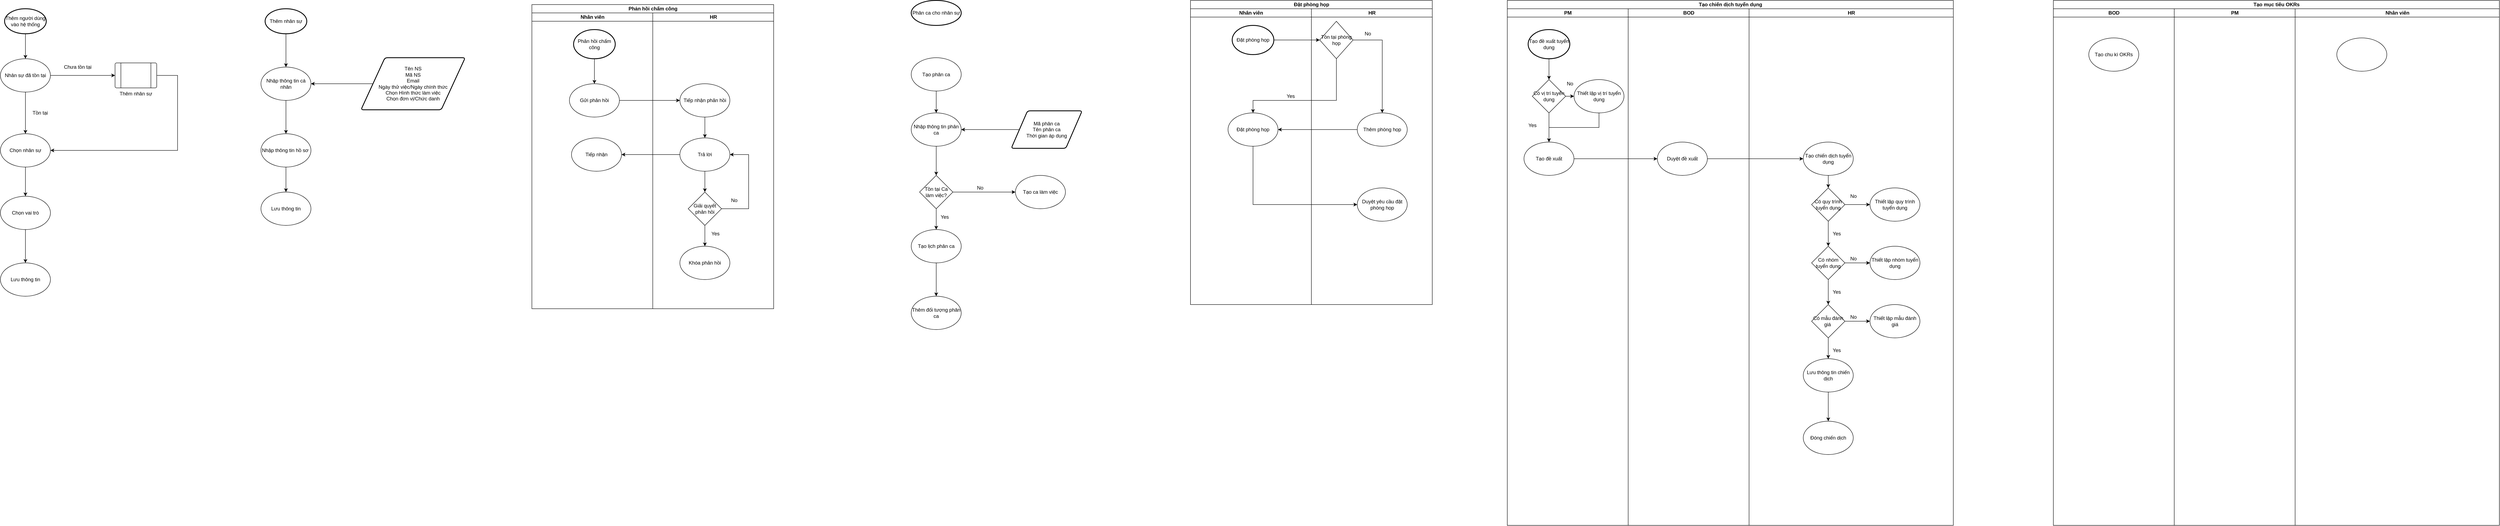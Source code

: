 <mxfile version="14.5.3" type="github">
  <diagram id="OnWkohsjED-JVvMXsNpU" name="Page-1">
    <mxGraphModel dx="1673" dy="934" grid="1" gridSize="10" guides="1" tooltips="1" connect="1" arrows="1" fold="1" page="1" pageScale="1" pageWidth="850" pageHeight="1100" math="0" shadow="0">
      <root>
        <mxCell id="0" />
        <mxCell id="1" parent="0" />
        <mxCell id="KjtllUWYRAtZ3XhFJOtX-8" style="edgeStyle=orthogonalEdgeStyle;rounded=0;orthogonalLoop=1;jettySize=auto;html=1;exitX=0.5;exitY=1;exitDx=0;exitDy=0;" edge="1" parent="1" source="KjtllUWYRAtZ3XhFJOtX-5" target="KjtllUWYRAtZ3XhFJOtX-7">
          <mxGeometry relative="1" as="geometry" />
        </mxCell>
        <mxCell id="KjtllUWYRAtZ3XhFJOtX-11" style="edgeStyle=orthogonalEdgeStyle;rounded=0;orthogonalLoop=1;jettySize=auto;html=1;entryX=0;entryY=0.5;entryDx=0;entryDy=0;" edge="1" parent="1" source="KjtllUWYRAtZ3XhFJOtX-5">
          <mxGeometry relative="1" as="geometry">
            <mxPoint x="590" y="260" as="targetPoint" />
          </mxGeometry>
        </mxCell>
        <mxCell id="KjtllUWYRAtZ3XhFJOtX-5" value="Nhân sự đã tồn tại" style="ellipse;whiteSpace=wrap;html=1;" vertex="1" parent="1">
          <mxGeometry x="315" y="220" width="120" height="80" as="geometry" />
        </mxCell>
        <mxCell id="KjtllUWYRAtZ3XhFJOtX-16" style="edgeStyle=orthogonalEdgeStyle;rounded=0;orthogonalLoop=1;jettySize=auto;html=1;exitX=0.5;exitY=1;exitDx=0;exitDy=0;entryX=0.5;entryY=0;entryDx=0;entryDy=0;" edge="1" parent="1" source="KjtllUWYRAtZ3XhFJOtX-7" target="KjtllUWYRAtZ3XhFJOtX-15">
          <mxGeometry relative="1" as="geometry" />
        </mxCell>
        <mxCell id="KjtllUWYRAtZ3XhFJOtX-7" value="Chọn nhân sự" style="ellipse;whiteSpace=wrap;html=1;" vertex="1" parent="1">
          <mxGeometry x="315" y="400" width="120" height="80" as="geometry" />
        </mxCell>
        <mxCell id="KjtllUWYRAtZ3XhFJOtX-9" value="Tồn tại" style="text;html=1;align=center;verticalAlign=middle;resizable=0;points=[];autosize=1;" vertex="1" parent="1">
          <mxGeometry x="385" y="340" width="50" height="20" as="geometry" />
        </mxCell>
        <mxCell id="KjtllUWYRAtZ3XhFJOtX-10" value="Chưa tồn tại" style="text;html=1;align=center;verticalAlign=middle;resizable=0;points=[];autosize=1;" vertex="1" parent="1">
          <mxGeometry x="460" y="230" width="80" height="20" as="geometry" />
        </mxCell>
        <mxCell id="KjtllUWYRAtZ3XhFJOtX-13" style="edgeStyle=orthogonalEdgeStyle;rounded=0;orthogonalLoop=1;jettySize=auto;html=1;entryX=1;entryY=0.5;entryDx=0;entryDy=0;" edge="1" parent="1" source="KjtllUWYRAtZ3XhFJOtX-12" target="KjtllUWYRAtZ3XhFJOtX-7">
          <mxGeometry relative="1" as="geometry">
            <Array as="points">
              <mxPoint x="740" y="260" />
              <mxPoint x="740" y="440" />
            </Array>
          </mxGeometry>
        </mxCell>
        <mxCell id="KjtllUWYRAtZ3XhFJOtX-12" value="Thêm nhân sự" style="verticalLabelPosition=bottom;verticalAlign=top;html=1;shape=process;whiteSpace=wrap;rounded=1;size=0.14;arcSize=6;" vertex="1" parent="1">
          <mxGeometry x="590" y="230" width="100" height="60" as="geometry" />
        </mxCell>
        <mxCell id="KjtllUWYRAtZ3XhFJOtX-25" style="edgeStyle=orthogonalEdgeStyle;rounded=0;orthogonalLoop=1;jettySize=auto;html=1;" edge="1" parent="1" source="KjtllUWYRAtZ3XhFJOtX-15" target="KjtllUWYRAtZ3XhFJOtX-24">
          <mxGeometry relative="1" as="geometry" />
        </mxCell>
        <mxCell id="KjtllUWYRAtZ3XhFJOtX-15" value="Chọn vai trò" style="ellipse;whiteSpace=wrap;html=1;" vertex="1" parent="1">
          <mxGeometry x="315" y="550" width="120" height="80" as="geometry" />
        </mxCell>
        <mxCell id="KjtllUWYRAtZ3XhFJOtX-19" style="edgeStyle=orthogonalEdgeStyle;rounded=0;orthogonalLoop=1;jettySize=auto;html=1;entryX=0.5;entryY=0;entryDx=0;entryDy=0;" edge="1" parent="1" source="KjtllUWYRAtZ3XhFJOtX-18" target="KjtllUWYRAtZ3XhFJOtX-5">
          <mxGeometry relative="1" as="geometry" />
        </mxCell>
        <mxCell id="KjtllUWYRAtZ3XhFJOtX-18" value="Thêm người dùng vào hệ thống" style="strokeWidth=2;html=1;shape=mxgraph.flowchart.start_1;whiteSpace=wrap;" vertex="1" parent="1">
          <mxGeometry x="325" y="100" width="100" height="60" as="geometry" />
        </mxCell>
        <mxCell id="KjtllUWYRAtZ3XhFJOtX-22" style="edgeStyle=orthogonalEdgeStyle;rounded=0;orthogonalLoop=1;jettySize=auto;html=1;" edge="1" parent="1" source="KjtllUWYRAtZ3XhFJOtX-20" target="KjtllUWYRAtZ3XhFJOtX-21">
          <mxGeometry relative="1" as="geometry" />
        </mxCell>
        <mxCell id="KjtllUWYRAtZ3XhFJOtX-20" value="Thêm nhân sự" style="strokeWidth=2;html=1;shape=mxgraph.flowchart.start_1;whiteSpace=wrap;" vertex="1" parent="1">
          <mxGeometry x="950" y="100" width="100" height="60" as="geometry" />
        </mxCell>
        <mxCell id="KjtllUWYRAtZ3XhFJOtX-31" style="edgeStyle=orthogonalEdgeStyle;rounded=0;orthogonalLoop=1;jettySize=auto;html=1;entryX=0.5;entryY=0;entryDx=0;entryDy=0;" edge="1" parent="1" source="KjtllUWYRAtZ3XhFJOtX-21" target="KjtllUWYRAtZ3XhFJOtX-30">
          <mxGeometry relative="1" as="geometry" />
        </mxCell>
        <mxCell id="KjtllUWYRAtZ3XhFJOtX-21" value="Nhập thông tin cá nhân" style="ellipse;whiteSpace=wrap;html=1;" vertex="1" parent="1">
          <mxGeometry x="940" y="240" width="120" height="80" as="geometry" />
        </mxCell>
        <mxCell id="KjtllUWYRAtZ3XhFJOtX-24" value="Lưu thông tin" style="ellipse;whiteSpace=wrap;html=1;" vertex="1" parent="1">
          <mxGeometry x="315" y="710" width="120" height="80" as="geometry" />
        </mxCell>
        <mxCell id="KjtllUWYRAtZ3XhFJOtX-26" value="Lưu thông tin" style="ellipse;whiteSpace=wrap;html=1;" vertex="1" parent="1">
          <mxGeometry x="940" y="540" width="120" height="80" as="geometry" />
        </mxCell>
        <mxCell id="KjtllUWYRAtZ3XhFJOtX-29" style="edgeStyle=orthogonalEdgeStyle;rounded=0;orthogonalLoop=1;jettySize=auto;html=1;entryX=1;entryY=0.5;entryDx=0;entryDy=0;" edge="1" parent="1" source="KjtllUWYRAtZ3XhFJOtX-28" target="KjtllUWYRAtZ3XhFJOtX-21">
          <mxGeometry relative="1" as="geometry" />
        </mxCell>
        <mxCell id="KjtllUWYRAtZ3XhFJOtX-28" value="Tên NS&lt;br&gt;Mã NS&lt;br&gt;Email&lt;br&gt;Ngày thử việc/Ngày chính thức&lt;br&gt;Chọn Hình thức làm việc&lt;br&gt;Chọn đơn vị/Chức danh" style="shape=parallelogram;html=1;strokeWidth=2;perimeter=parallelogramPerimeter;whiteSpace=wrap;rounded=1;arcSize=12;size=0.23;" vertex="1" parent="1">
          <mxGeometry x="1180" y="217.5" width="250" height="125" as="geometry" />
        </mxCell>
        <mxCell id="KjtllUWYRAtZ3XhFJOtX-32" style="edgeStyle=orthogonalEdgeStyle;rounded=0;orthogonalLoop=1;jettySize=auto;html=1;entryX=0.5;entryY=0;entryDx=0;entryDy=0;" edge="1" parent="1" source="KjtllUWYRAtZ3XhFJOtX-30" target="KjtllUWYRAtZ3XhFJOtX-26">
          <mxGeometry relative="1" as="geometry" />
        </mxCell>
        <mxCell id="KjtllUWYRAtZ3XhFJOtX-30" value="Nhập thông tin hồ sơ&amp;nbsp;" style="ellipse;whiteSpace=wrap;html=1;" vertex="1" parent="1">
          <mxGeometry x="940" y="400" width="120" height="80" as="geometry" />
        </mxCell>
        <mxCell id="KjtllUWYRAtZ3XhFJOtX-33" value="Phản hồi chấm công" style="swimlane;html=1;childLayout=stackLayout;resizeParent=1;resizeParentMax=0;startSize=20;" vertex="1" parent="1">
          <mxGeometry x="1590" y="90" width="580" height="730" as="geometry" />
        </mxCell>
        <mxCell id="KjtllUWYRAtZ3XhFJOtX-34" value="Nhân viên" style="swimlane;html=1;startSize=20;" vertex="1" parent="KjtllUWYRAtZ3XhFJOtX-33">
          <mxGeometry y="20" width="290" height="710" as="geometry" />
        </mxCell>
        <mxCell id="KjtllUWYRAtZ3XhFJOtX-40" style="edgeStyle=orthogonalEdgeStyle;rounded=0;orthogonalLoop=1;jettySize=auto;html=1;entryX=0.5;entryY=0;entryDx=0;entryDy=0;" edge="1" parent="KjtllUWYRAtZ3XhFJOtX-34" source="KjtllUWYRAtZ3XhFJOtX-37" target="KjtllUWYRAtZ3XhFJOtX-39">
          <mxGeometry relative="1" as="geometry" />
        </mxCell>
        <mxCell id="KjtllUWYRAtZ3XhFJOtX-37" value="Phản hồi chấm công" style="strokeWidth=2;html=1;shape=mxgraph.flowchart.start_2;whiteSpace=wrap;" vertex="1" parent="KjtllUWYRAtZ3XhFJOtX-34">
          <mxGeometry x="100" y="40" width="100" height="70" as="geometry" />
        </mxCell>
        <mxCell id="KjtllUWYRAtZ3XhFJOtX-39" value="Gửi phản hồi" style="ellipse;whiteSpace=wrap;html=1;" vertex="1" parent="KjtllUWYRAtZ3XhFJOtX-34">
          <mxGeometry x="90" y="170" width="120" height="80" as="geometry" />
        </mxCell>
        <mxCell id="KjtllUWYRAtZ3XhFJOtX-43" value="Tiếp nhận" style="ellipse;whiteSpace=wrap;html=1;" vertex="1" parent="KjtllUWYRAtZ3XhFJOtX-34">
          <mxGeometry x="95" y="300" width="120" height="80" as="geometry" />
        </mxCell>
        <mxCell id="KjtllUWYRAtZ3XhFJOtX-35" value="HR" style="swimlane;html=1;startSize=20;" vertex="1" parent="KjtllUWYRAtZ3XhFJOtX-33">
          <mxGeometry x="290" y="20" width="290" height="710" as="geometry" />
        </mxCell>
        <mxCell id="KjtllUWYRAtZ3XhFJOtX-45" style="edgeStyle=orthogonalEdgeStyle;rounded=0;orthogonalLoop=1;jettySize=auto;html=1;entryX=0.5;entryY=0;entryDx=0;entryDy=0;" edge="1" parent="KjtllUWYRAtZ3XhFJOtX-35" source="KjtllUWYRAtZ3XhFJOtX-38" target="KjtllUWYRAtZ3XhFJOtX-42">
          <mxGeometry relative="1" as="geometry" />
        </mxCell>
        <mxCell id="KjtllUWYRAtZ3XhFJOtX-38" value="Tiếp nhận phản hồi" style="ellipse;whiteSpace=wrap;html=1;" vertex="1" parent="KjtllUWYRAtZ3XhFJOtX-35">
          <mxGeometry x="65" y="170" width="120" height="80" as="geometry" />
        </mxCell>
        <mxCell id="KjtllUWYRAtZ3XhFJOtX-49" style="edgeStyle=orthogonalEdgeStyle;rounded=0;orthogonalLoop=1;jettySize=auto;html=1;exitX=0.5;exitY=1;exitDx=0;exitDy=0;" edge="1" parent="KjtllUWYRAtZ3XhFJOtX-35" source="KjtllUWYRAtZ3XhFJOtX-42" target="KjtllUWYRAtZ3XhFJOtX-46">
          <mxGeometry relative="1" as="geometry" />
        </mxCell>
        <mxCell id="KjtllUWYRAtZ3XhFJOtX-42" value="Trả lời" style="ellipse;whiteSpace=wrap;html=1;" vertex="1" parent="KjtllUWYRAtZ3XhFJOtX-35">
          <mxGeometry x="65" y="300" width="120" height="80" as="geometry" />
        </mxCell>
        <mxCell id="KjtllUWYRAtZ3XhFJOtX-48" style="edgeStyle=orthogonalEdgeStyle;rounded=0;orthogonalLoop=1;jettySize=auto;html=1;exitX=0.5;exitY=1;exitDx=0;exitDy=0;entryX=0.5;entryY=0;entryDx=0;entryDy=0;" edge="1" parent="KjtllUWYRAtZ3XhFJOtX-35" source="KjtllUWYRAtZ3XhFJOtX-46" target="KjtllUWYRAtZ3XhFJOtX-47">
          <mxGeometry relative="1" as="geometry" />
        </mxCell>
        <mxCell id="KjtllUWYRAtZ3XhFJOtX-51" style="edgeStyle=orthogonalEdgeStyle;rounded=0;orthogonalLoop=1;jettySize=auto;html=1;exitX=1;exitY=0.5;exitDx=0;exitDy=0;entryX=1;entryY=0.5;entryDx=0;entryDy=0;" edge="1" parent="KjtllUWYRAtZ3XhFJOtX-35" source="KjtllUWYRAtZ3XhFJOtX-46" target="KjtllUWYRAtZ3XhFJOtX-42">
          <mxGeometry relative="1" as="geometry">
            <Array as="points">
              <mxPoint x="230" y="470" />
              <mxPoint x="230" y="340" />
            </Array>
          </mxGeometry>
        </mxCell>
        <mxCell id="KjtllUWYRAtZ3XhFJOtX-46" value="Giải quyết phản hồi" style="rhombus;whiteSpace=wrap;html=1;" vertex="1" parent="KjtllUWYRAtZ3XhFJOtX-35">
          <mxGeometry x="85" y="430" width="80" height="80" as="geometry" />
        </mxCell>
        <mxCell id="KjtllUWYRAtZ3XhFJOtX-47" value="Khóa phản hồi" style="ellipse;whiteSpace=wrap;html=1;" vertex="1" parent="KjtllUWYRAtZ3XhFJOtX-35">
          <mxGeometry x="65" y="560" width="120" height="80" as="geometry" />
        </mxCell>
        <mxCell id="KjtllUWYRAtZ3XhFJOtX-50" value="Yes" style="text;html=1;align=center;verticalAlign=middle;resizable=0;points=[];autosize=1;" vertex="1" parent="KjtllUWYRAtZ3XhFJOtX-35">
          <mxGeometry x="130" y="520" width="40" height="20" as="geometry" />
        </mxCell>
        <mxCell id="KjtllUWYRAtZ3XhFJOtX-52" value="No" style="text;html=1;align=center;verticalAlign=middle;resizable=0;points=[];autosize=1;" vertex="1" parent="KjtllUWYRAtZ3XhFJOtX-35">
          <mxGeometry x="180" y="440" width="30" height="20" as="geometry" />
        </mxCell>
        <mxCell id="KjtllUWYRAtZ3XhFJOtX-41" style="edgeStyle=orthogonalEdgeStyle;rounded=0;orthogonalLoop=1;jettySize=auto;html=1;" edge="1" parent="KjtllUWYRAtZ3XhFJOtX-33" source="KjtllUWYRAtZ3XhFJOtX-39" target="KjtllUWYRAtZ3XhFJOtX-38">
          <mxGeometry relative="1" as="geometry" />
        </mxCell>
        <mxCell id="KjtllUWYRAtZ3XhFJOtX-44" style="edgeStyle=orthogonalEdgeStyle;rounded=0;orthogonalLoop=1;jettySize=auto;html=1;entryX=1;entryY=0.5;entryDx=0;entryDy=0;" edge="1" parent="KjtllUWYRAtZ3XhFJOtX-33" source="KjtllUWYRAtZ3XhFJOtX-42" target="KjtllUWYRAtZ3XhFJOtX-43">
          <mxGeometry relative="1" as="geometry" />
        </mxCell>
        <mxCell id="KjtllUWYRAtZ3XhFJOtX-53" value="Phân ca cho nhân sự" style="strokeWidth=2;html=1;shape=mxgraph.flowchart.start_1;whiteSpace=wrap;" vertex="1" parent="1">
          <mxGeometry x="2500" y="80" width="120" height="60" as="geometry" />
        </mxCell>
        <mxCell id="KjtllUWYRAtZ3XhFJOtX-65" style="edgeStyle=orthogonalEdgeStyle;rounded=0;orthogonalLoop=1;jettySize=auto;html=1;exitX=0.5;exitY=1;exitDx=0;exitDy=0;" edge="1" parent="1" source="KjtllUWYRAtZ3XhFJOtX-54" target="KjtllUWYRAtZ3XhFJOtX-55">
          <mxGeometry relative="1" as="geometry" />
        </mxCell>
        <mxCell id="KjtllUWYRAtZ3XhFJOtX-54" value="Tạo phân ca" style="ellipse;whiteSpace=wrap;html=1;" vertex="1" parent="1">
          <mxGeometry x="2500" y="217.5" width="120" height="80" as="geometry" />
        </mxCell>
        <mxCell id="KjtllUWYRAtZ3XhFJOtX-64" style="edgeStyle=orthogonalEdgeStyle;rounded=0;orthogonalLoop=1;jettySize=auto;html=1;" edge="1" parent="1" source="KjtllUWYRAtZ3XhFJOtX-55" target="KjtllUWYRAtZ3XhFJOtX-60">
          <mxGeometry relative="1" as="geometry" />
        </mxCell>
        <mxCell id="KjtllUWYRAtZ3XhFJOtX-55" value="Nhập thông tin phân ca" style="ellipse;whiteSpace=wrap;html=1;" vertex="1" parent="1">
          <mxGeometry x="2500" y="350" width="120" height="80" as="geometry" />
        </mxCell>
        <mxCell id="KjtllUWYRAtZ3XhFJOtX-57" style="edgeStyle=orthogonalEdgeStyle;rounded=0;orthogonalLoop=1;jettySize=auto;html=1;exitX=0;exitY=0.5;exitDx=0;exitDy=0;entryX=1;entryY=0.5;entryDx=0;entryDy=0;" edge="1" parent="1" source="KjtllUWYRAtZ3XhFJOtX-56" target="KjtllUWYRAtZ3XhFJOtX-55">
          <mxGeometry relative="1" as="geometry" />
        </mxCell>
        <mxCell id="KjtllUWYRAtZ3XhFJOtX-56" value="Mã phân ca&lt;br&gt;Tên phân ca&lt;br&gt;Thời gian áp dụng&lt;br&gt;" style="shape=parallelogram;html=1;strokeWidth=2;perimeter=parallelogramPerimeter;whiteSpace=wrap;rounded=1;arcSize=12;size=0.23;" vertex="1" parent="1">
          <mxGeometry x="2740" y="345" width="170" height="90" as="geometry" />
        </mxCell>
        <mxCell id="KjtllUWYRAtZ3XhFJOtX-70" style="edgeStyle=orthogonalEdgeStyle;rounded=0;orthogonalLoop=1;jettySize=auto;html=1;entryX=0.5;entryY=0;entryDx=0;entryDy=0;" edge="1" parent="1" source="KjtllUWYRAtZ3XhFJOtX-58" target="KjtllUWYRAtZ3XhFJOtX-69">
          <mxGeometry relative="1" as="geometry" />
        </mxCell>
        <mxCell id="KjtllUWYRAtZ3XhFJOtX-58" value="Tạo lịch phân ca" style="ellipse;whiteSpace=wrap;html=1;" vertex="1" parent="1">
          <mxGeometry x="2500" y="630" width="120" height="80" as="geometry" />
        </mxCell>
        <mxCell id="KjtllUWYRAtZ3XhFJOtX-63" style="edgeStyle=orthogonalEdgeStyle;rounded=0;orthogonalLoop=1;jettySize=auto;html=1;" edge="1" parent="1" source="KjtllUWYRAtZ3XhFJOtX-60" target="KjtllUWYRAtZ3XhFJOtX-61">
          <mxGeometry relative="1" as="geometry" />
        </mxCell>
        <mxCell id="KjtllUWYRAtZ3XhFJOtX-66" style="edgeStyle=orthogonalEdgeStyle;rounded=0;orthogonalLoop=1;jettySize=auto;html=1;exitX=0.5;exitY=1;exitDx=0;exitDy=0;" edge="1" parent="1" source="KjtllUWYRAtZ3XhFJOtX-60" target="KjtllUWYRAtZ3XhFJOtX-58">
          <mxGeometry relative="1" as="geometry" />
        </mxCell>
        <mxCell id="KjtllUWYRAtZ3XhFJOtX-60" value="Tồn tại Ca làm việc?" style="rhombus;whiteSpace=wrap;html=1;" vertex="1" parent="1">
          <mxGeometry x="2520" y="500" width="80" height="80" as="geometry" />
        </mxCell>
        <mxCell id="KjtllUWYRAtZ3XhFJOtX-61" value="Tạo ca làm việc" style="ellipse;whiteSpace=wrap;html=1;" vertex="1" parent="1">
          <mxGeometry x="2750" y="500" width="120" height="80" as="geometry" />
        </mxCell>
        <mxCell id="KjtllUWYRAtZ3XhFJOtX-67" value="No" style="text;html=1;align=center;verticalAlign=middle;resizable=0;points=[];autosize=1;" vertex="1" parent="1">
          <mxGeometry x="2650" y="520" width="30" height="20" as="geometry" />
        </mxCell>
        <mxCell id="KjtllUWYRAtZ3XhFJOtX-68" value="Yes" style="text;html=1;align=center;verticalAlign=middle;resizable=0;points=[];autosize=1;" vertex="1" parent="1">
          <mxGeometry x="2560" y="590" width="40" height="20" as="geometry" />
        </mxCell>
        <mxCell id="KjtllUWYRAtZ3XhFJOtX-69" value="Thêm đối tượng phân ca" style="ellipse;whiteSpace=wrap;html=1;" vertex="1" parent="1">
          <mxGeometry x="2500" y="790" width="120" height="80" as="geometry" />
        </mxCell>
        <mxCell id="KjtllUWYRAtZ3XhFJOtX-72" value="Đặt phòng họp" style="swimlane;html=1;childLayout=stackLayout;resizeParent=1;resizeParentMax=0;startSize=20;" vertex="1" parent="1">
          <mxGeometry x="3170" y="80" width="580" height="730" as="geometry" />
        </mxCell>
        <mxCell id="KjtllUWYRAtZ3XhFJOtX-73" value="Nhân viên" style="swimlane;html=1;startSize=20;" vertex="1" parent="KjtllUWYRAtZ3XhFJOtX-72">
          <mxGeometry y="20" width="290" height="710" as="geometry" />
        </mxCell>
        <mxCell id="KjtllUWYRAtZ3XhFJOtX-75" value="Đặt phòng họp" style="strokeWidth=2;html=1;shape=mxgraph.flowchart.start_2;whiteSpace=wrap;" vertex="1" parent="KjtllUWYRAtZ3XhFJOtX-73">
          <mxGeometry x="100" y="40" width="100" height="70" as="geometry" />
        </mxCell>
        <mxCell id="KjtllUWYRAtZ3XhFJOtX-96" value="Đặt phòng họp" style="ellipse;whiteSpace=wrap;html=1;" vertex="1" parent="KjtllUWYRAtZ3XhFJOtX-73">
          <mxGeometry x="90" y="250" width="120" height="80" as="geometry" />
        </mxCell>
        <mxCell id="KjtllUWYRAtZ3XhFJOtX-98" value="Yes" style="text;html=1;align=center;verticalAlign=middle;resizable=0;points=[];autosize=1;" vertex="1" parent="KjtllUWYRAtZ3XhFJOtX-73">
          <mxGeometry x="220" y="200" width="40" height="20" as="geometry" />
        </mxCell>
        <mxCell id="KjtllUWYRAtZ3XhFJOtX-92" style="edgeStyle=orthogonalEdgeStyle;rounded=0;orthogonalLoop=1;jettySize=auto;html=1;entryX=0;entryY=0.5;entryDx=0;entryDy=0;" edge="1" parent="KjtllUWYRAtZ3XhFJOtX-72" source="KjtllUWYRAtZ3XhFJOtX-75" target="KjtllUWYRAtZ3XhFJOtX-91">
          <mxGeometry relative="1" as="geometry" />
        </mxCell>
        <mxCell id="KjtllUWYRAtZ3XhFJOtX-97" style="edgeStyle=orthogonalEdgeStyle;rounded=0;orthogonalLoop=1;jettySize=auto;html=1;entryX=0.5;entryY=0;entryDx=0;entryDy=0;" edge="1" parent="KjtllUWYRAtZ3XhFJOtX-72" source="KjtllUWYRAtZ3XhFJOtX-91" target="KjtllUWYRAtZ3XhFJOtX-96">
          <mxGeometry relative="1" as="geometry">
            <Array as="points">
              <mxPoint x="350" y="240" />
            </Array>
          </mxGeometry>
        </mxCell>
        <mxCell id="KjtllUWYRAtZ3XhFJOtX-99" style="edgeStyle=orthogonalEdgeStyle;rounded=0;orthogonalLoop=1;jettySize=auto;html=1;entryX=1;entryY=0.5;entryDx=0;entryDy=0;" edge="1" parent="KjtllUWYRAtZ3XhFJOtX-72" source="KjtllUWYRAtZ3XhFJOtX-93" target="KjtllUWYRAtZ3XhFJOtX-96">
          <mxGeometry relative="1" as="geometry" />
        </mxCell>
        <mxCell id="KjtllUWYRAtZ3XhFJOtX-78" value="HR" style="swimlane;html=1;startSize=20;" vertex="1" parent="KjtllUWYRAtZ3XhFJOtX-72">
          <mxGeometry x="290" y="20" width="290" height="710" as="geometry" />
        </mxCell>
        <mxCell id="KjtllUWYRAtZ3XhFJOtX-94" style="edgeStyle=orthogonalEdgeStyle;rounded=0;orthogonalLoop=1;jettySize=auto;html=1;entryX=0.5;entryY=0;entryDx=0;entryDy=0;" edge="1" parent="KjtllUWYRAtZ3XhFJOtX-78" source="KjtllUWYRAtZ3XhFJOtX-91" target="KjtllUWYRAtZ3XhFJOtX-93">
          <mxGeometry relative="1" as="geometry" />
        </mxCell>
        <mxCell id="KjtllUWYRAtZ3XhFJOtX-91" value="Tồn tại phòng họp" style="rhombus;whiteSpace=wrap;html=1;" vertex="1" parent="KjtllUWYRAtZ3XhFJOtX-78">
          <mxGeometry x="20" y="30" width="80" height="90" as="geometry" />
        </mxCell>
        <mxCell id="KjtllUWYRAtZ3XhFJOtX-93" value="Thêm phòng họp" style="ellipse;whiteSpace=wrap;html=1;" vertex="1" parent="KjtllUWYRAtZ3XhFJOtX-78">
          <mxGeometry x="110" y="250" width="120" height="80" as="geometry" />
        </mxCell>
        <mxCell id="KjtllUWYRAtZ3XhFJOtX-95" value="No" style="text;html=1;align=center;verticalAlign=middle;resizable=0;points=[];autosize=1;" vertex="1" parent="KjtllUWYRAtZ3XhFJOtX-78">
          <mxGeometry x="120" y="50" width="30" height="20" as="geometry" />
        </mxCell>
        <mxCell id="KjtllUWYRAtZ3XhFJOtX-100" value="Duyệt yêu cầu đặt phòng họp" style="ellipse;whiteSpace=wrap;html=1;" vertex="1" parent="KjtllUWYRAtZ3XhFJOtX-78">
          <mxGeometry x="110" y="430" width="120" height="80" as="geometry" />
        </mxCell>
        <mxCell id="KjtllUWYRAtZ3XhFJOtX-102" style="edgeStyle=orthogonalEdgeStyle;rounded=0;orthogonalLoop=1;jettySize=auto;html=1;entryX=0;entryY=0.5;entryDx=0;entryDy=0;" edge="1" parent="KjtllUWYRAtZ3XhFJOtX-72" source="KjtllUWYRAtZ3XhFJOtX-96" target="KjtllUWYRAtZ3XhFJOtX-100">
          <mxGeometry relative="1" as="geometry">
            <Array as="points">
              <mxPoint x="150" y="490" />
            </Array>
          </mxGeometry>
        </mxCell>
        <mxCell id="KjtllUWYRAtZ3XhFJOtX-103" value="Tạo chiến dịch tuyển dụng" style="swimlane;html=1;childLayout=stackLayout;resizeParent=1;resizeParentMax=0;startSize=20;" vertex="1" parent="1">
          <mxGeometry x="3930" y="80" width="1070" height="1260" as="geometry" />
        </mxCell>
        <mxCell id="KjtllUWYRAtZ3XhFJOtX-104" value="PM" style="swimlane;html=1;startSize=20;" vertex="1" parent="KjtllUWYRAtZ3XhFJOtX-103">
          <mxGeometry y="20" width="290" height="1240" as="geometry" />
        </mxCell>
        <mxCell id="KjtllUWYRAtZ3XhFJOtX-141" style="edgeStyle=orthogonalEdgeStyle;rounded=0;orthogonalLoop=1;jettySize=auto;html=1;exitX=0.5;exitY=1;exitDx=0;exitDy=0;exitPerimeter=0;" edge="1" parent="KjtllUWYRAtZ3XhFJOtX-104" source="KjtllUWYRAtZ3XhFJOtX-105" target="KjtllUWYRAtZ3XhFJOtX-121">
          <mxGeometry relative="1" as="geometry" />
        </mxCell>
        <mxCell id="KjtllUWYRAtZ3XhFJOtX-105" value="Tạo đề xuất tuyển dụng" style="strokeWidth=2;html=1;shape=mxgraph.flowchart.start_2;whiteSpace=wrap;" vertex="1" parent="KjtllUWYRAtZ3XhFJOtX-104">
          <mxGeometry x="50" y="50" width="100" height="70" as="geometry" />
        </mxCell>
        <mxCell id="KjtllUWYRAtZ3XhFJOtX-142" style="edgeStyle=orthogonalEdgeStyle;rounded=0;orthogonalLoop=1;jettySize=auto;html=1;exitX=1;exitY=0.5;exitDx=0;exitDy=0;entryX=0;entryY=0.5;entryDx=0;entryDy=0;" edge="1" parent="KjtllUWYRAtZ3XhFJOtX-104" source="KjtllUWYRAtZ3XhFJOtX-121" target="KjtllUWYRAtZ3XhFJOtX-130">
          <mxGeometry relative="1" as="geometry" />
        </mxCell>
        <mxCell id="KjtllUWYRAtZ3XhFJOtX-143" style="edgeStyle=orthogonalEdgeStyle;rounded=0;orthogonalLoop=1;jettySize=auto;html=1;" edge="1" parent="KjtllUWYRAtZ3XhFJOtX-104" source="KjtllUWYRAtZ3XhFJOtX-121" target="KjtllUWYRAtZ3XhFJOtX-122">
          <mxGeometry relative="1" as="geometry" />
        </mxCell>
        <mxCell id="KjtllUWYRAtZ3XhFJOtX-121" value="Có vị trí tuyển dụng" style="rhombus;whiteSpace=wrap;html=1;" vertex="1" parent="KjtllUWYRAtZ3XhFJOtX-104">
          <mxGeometry x="60" y="170" width="80" height="80" as="geometry" />
        </mxCell>
        <mxCell id="KjtllUWYRAtZ3XhFJOtX-122" value="Tạo đề xuất" style="ellipse;whiteSpace=wrap;html=1;" vertex="1" parent="KjtllUWYRAtZ3XhFJOtX-104">
          <mxGeometry x="40" y="320" width="120" height="80" as="geometry" />
        </mxCell>
        <mxCell id="KjtllUWYRAtZ3XhFJOtX-144" style="edgeStyle=orthogonalEdgeStyle;rounded=0;orthogonalLoop=1;jettySize=auto;html=1;exitX=0.5;exitY=1;exitDx=0;exitDy=0;entryX=0.5;entryY=0;entryDx=0;entryDy=0;" edge="1" parent="KjtllUWYRAtZ3XhFJOtX-104" source="KjtllUWYRAtZ3XhFJOtX-130" target="KjtllUWYRAtZ3XhFJOtX-122">
          <mxGeometry relative="1" as="geometry" />
        </mxCell>
        <mxCell id="KjtllUWYRAtZ3XhFJOtX-130" value="Thiết lập vị trí tuyển dụng" style="ellipse;whiteSpace=wrap;html=1;" vertex="1" parent="KjtllUWYRAtZ3XhFJOtX-104">
          <mxGeometry x="160" y="170" width="120" height="80" as="geometry" />
        </mxCell>
        <mxCell id="KjtllUWYRAtZ3XhFJOtX-124" value="BOD" style="swimlane;html=1;startSize=20;" vertex="1" parent="KjtllUWYRAtZ3XhFJOtX-103">
          <mxGeometry x="290" y="20" width="290" height="1240" as="geometry" />
        </mxCell>
        <mxCell id="KjtllUWYRAtZ3XhFJOtX-125" value="Duyệt đề xuất" style="ellipse;whiteSpace=wrap;html=1;" vertex="1" parent="KjtllUWYRAtZ3XhFJOtX-124">
          <mxGeometry x="70" y="320" width="120" height="80" as="geometry" />
        </mxCell>
        <mxCell id="KjtllUWYRAtZ3XhFJOtX-147" style="edgeStyle=orthogonalEdgeStyle;rounded=0;orthogonalLoop=1;jettySize=auto;html=1;exitX=1;exitY=0.5;exitDx=0;exitDy=0;entryX=0;entryY=0.5;entryDx=0;entryDy=0;" edge="1" parent="KjtllUWYRAtZ3XhFJOtX-103" source="KjtllUWYRAtZ3XhFJOtX-122" target="KjtllUWYRAtZ3XhFJOtX-125">
          <mxGeometry relative="1" as="geometry" />
        </mxCell>
        <mxCell id="KjtllUWYRAtZ3XhFJOtX-148" style="edgeStyle=orthogonalEdgeStyle;rounded=0;orthogonalLoop=1;jettySize=auto;html=1;exitX=1;exitY=0.5;exitDx=0;exitDy=0;" edge="1" parent="KjtllUWYRAtZ3XhFJOtX-103" source="KjtllUWYRAtZ3XhFJOtX-125" target="KjtllUWYRAtZ3XhFJOtX-126">
          <mxGeometry relative="1" as="geometry" />
        </mxCell>
        <mxCell id="KjtllUWYRAtZ3XhFJOtX-111" value="HR" style="swimlane;html=1;startSize=20;" vertex="1" parent="KjtllUWYRAtZ3XhFJOtX-103">
          <mxGeometry x="580" y="20" width="490" height="1240" as="geometry" />
        </mxCell>
        <mxCell id="KjtllUWYRAtZ3XhFJOtX-136" style="edgeStyle=orthogonalEdgeStyle;rounded=0;orthogonalLoop=1;jettySize=auto;html=1;exitX=1;exitY=0.5;exitDx=0;exitDy=0;" edge="1" parent="KjtllUWYRAtZ3XhFJOtX-111" source="KjtllUWYRAtZ3XhFJOtX-127" target="KjtllUWYRAtZ3XhFJOtX-133">
          <mxGeometry relative="1" as="geometry" />
        </mxCell>
        <mxCell id="KjtllUWYRAtZ3XhFJOtX-127" value="Có quy trình tuyển dụng" style="rhombus;whiteSpace=wrap;html=1;" vertex="1" parent="KjtllUWYRAtZ3XhFJOtX-111">
          <mxGeometry x="150" y="430" width="80" height="80" as="geometry" />
        </mxCell>
        <mxCell id="KjtllUWYRAtZ3XhFJOtX-139" style="edgeStyle=orthogonalEdgeStyle;rounded=0;orthogonalLoop=1;jettySize=auto;html=1;exitX=1;exitY=0.5;exitDx=0;exitDy=0;" edge="1" parent="KjtllUWYRAtZ3XhFJOtX-111" source="KjtllUWYRAtZ3XhFJOtX-129" target="KjtllUWYRAtZ3XhFJOtX-135">
          <mxGeometry relative="1" as="geometry" />
        </mxCell>
        <mxCell id="KjtllUWYRAtZ3XhFJOtX-158" style="edgeStyle=orthogonalEdgeStyle;rounded=0;orthogonalLoop=1;jettySize=auto;html=1;exitX=0.5;exitY=1;exitDx=0;exitDy=0;entryX=0.5;entryY=0;entryDx=0;entryDy=0;" edge="1" parent="KjtllUWYRAtZ3XhFJOtX-111" source="KjtllUWYRAtZ3XhFJOtX-129" target="KjtllUWYRAtZ3XhFJOtX-157">
          <mxGeometry relative="1" as="geometry" />
        </mxCell>
        <mxCell id="KjtllUWYRAtZ3XhFJOtX-129" value="Có mẫu đánh giá&amp;nbsp;" style="rhombus;whiteSpace=wrap;html=1;" vertex="1" parent="KjtllUWYRAtZ3XhFJOtX-111">
          <mxGeometry x="150" y="710" width="80" height="80" as="geometry" />
        </mxCell>
        <mxCell id="KjtllUWYRAtZ3XhFJOtX-135" value="Thiết lập mẫu đánh giá" style="ellipse;whiteSpace=wrap;html=1;" vertex="1" parent="KjtllUWYRAtZ3XhFJOtX-111">
          <mxGeometry x="290" y="710" width="120" height="80" as="geometry" />
        </mxCell>
        <mxCell id="KjtllUWYRAtZ3XhFJOtX-134" value="Thiết lập nhóm tuyển dụng" style="ellipse;whiteSpace=wrap;html=1;" vertex="1" parent="KjtllUWYRAtZ3XhFJOtX-111">
          <mxGeometry x="290" y="570" width="120" height="80" as="geometry" />
        </mxCell>
        <mxCell id="KjtllUWYRAtZ3XhFJOtX-133" value="Thiết lập quy trình tuyển dụng" style="ellipse;whiteSpace=wrap;html=1;" vertex="1" parent="KjtllUWYRAtZ3XhFJOtX-111">
          <mxGeometry x="290" y="430" width="120" height="80" as="geometry" />
        </mxCell>
        <mxCell id="KjtllUWYRAtZ3XhFJOtX-150" style="edgeStyle=orthogonalEdgeStyle;rounded=0;orthogonalLoop=1;jettySize=auto;html=1;entryX=0.5;entryY=0;entryDx=0;entryDy=0;" edge="1" parent="KjtllUWYRAtZ3XhFJOtX-111" source="KjtllUWYRAtZ3XhFJOtX-126" target="KjtllUWYRAtZ3XhFJOtX-127">
          <mxGeometry relative="1" as="geometry" />
        </mxCell>
        <mxCell id="KjtllUWYRAtZ3XhFJOtX-126" value="Tạo chiến dịch tuyển dụng" style="ellipse;whiteSpace=wrap;html=1;" vertex="1" parent="KjtllUWYRAtZ3XhFJOtX-111">
          <mxGeometry x="130" y="320" width="120" height="80" as="geometry" />
        </mxCell>
        <mxCell id="KjtllUWYRAtZ3XhFJOtX-152" value="No" style="text;html=1;align=center;verticalAlign=middle;resizable=0;points=[];autosize=1;" vertex="1" parent="KjtllUWYRAtZ3XhFJOtX-111">
          <mxGeometry x="235" y="590" width="30" height="20" as="geometry" />
        </mxCell>
        <mxCell id="KjtllUWYRAtZ3XhFJOtX-153" value="No" style="text;html=1;align=center;verticalAlign=middle;resizable=0;points=[];autosize=1;" vertex="1" parent="KjtllUWYRAtZ3XhFJOtX-111">
          <mxGeometry x="235" y="730" width="30" height="20" as="geometry" />
        </mxCell>
        <mxCell id="KjtllUWYRAtZ3XhFJOtX-154" value="Yes" style="text;html=1;align=center;verticalAlign=middle;resizable=0;points=[];autosize=1;" vertex="1" parent="KjtllUWYRAtZ3XhFJOtX-111">
          <mxGeometry x="190" y="670" width="40" height="20" as="geometry" />
        </mxCell>
        <mxCell id="KjtllUWYRAtZ3XhFJOtX-155" value="Yes" style="text;html=1;align=center;verticalAlign=middle;resizable=0;points=[];autosize=1;" vertex="1" parent="KjtllUWYRAtZ3XhFJOtX-111">
          <mxGeometry x="190" y="530" width="40" height="20" as="geometry" />
        </mxCell>
        <mxCell id="KjtllUWYRAtZ3XhFJOtX-156" value="Yes" style="text;html=1;align=center;verticalAlign=middle;resizable=0;points=[];autosize=1;" vertex="1" parent="KjtllUWYRAtZ3XhFJOtX-111">
          <mxGeometry x="190" y="810" width="40" height="20" as="geometry" />
        </mxCell>
        <mxCell id="KjtllUWYRAtZ3XhFJOtX-163" style="edgeStyle=orthogonalEdgeStyle;rounded=0;orthogonalLoop=1;jettySize=auto;html=1;" edge="1" parent="KjtllUWYRAtZ3XhFJOtX-111" source="KjtllUWYRAtZ3XhFJOtX-157" target="KjtllUWYRAtZ3XhFJOtX-160">
          <mxGeometry relative="1" as="geometry" />
        </mxCell>
        <mxCell id="KjtllUWYRAtZ3XhFJOtX-157" value="Lưu thông tin chiến dịch" style="ellipse;whiteSpace=wrap;html=1;" vertex="1" parent="KjtllUWYRAtZ3XhFJOtX-111">
          <mxGeometry x="130" y="840" width="120" height="80" as="geometry" />
        </mxCell>
        <mxCell id="KjtllUWYRAtZ3XhFJOtX-160" value="Đóng chiến dịch" style="ellipse;whiteSpace=wrap;html=1;" vertex="1" parent="KjtllUWYRAtZ3XhFJOtX-111">
          <mxGeometry x="130" y="990" width="120" height="80" as="geometry" />
        </mxCell>
        <mxCell id="KjtllUWYRAtZ3XhFJOtX-138" style="edgeStyle=orthogonalEdgeStyle;rounded=0;orthogonalLoop=1;jettySize=auto;html=1;exitX=0.5;exitY=1;exitDx=0;exitDy=0;entryX=0.5;entryY=0;entryDx=0;entryDy=0;" edge="1" parent="1" source="KjtllUWYRAtZ3XhFJOtX-128" target="KjtllUWYRAtZ3XhFJOtX-129">
          <mxGeometry relative="1" as="geometry" />
        </mxCell>
        <mxCell id="KjtllUWYRAtZ3XhFJOtX-140" style="edgeStyle=orthogonalEdgeStyle;rounded=0;orthogonalLoop=1;jettySize=auto;html=1;" edge="1" parent="1" source="KjtllUWYRAtZ3XhFJOtX-128" target="KjtllUWYRAtZ3XhFJOtX-134">
          <mxGeometry relative="1" as="geometry" />
        </mxCell>
        <mxCell id="KjtllUWYRAtZ3XhFJOtX-128" value="Có nhóm tuyển dụng" style="rhombus;whiteSpace=wrap;html=1;" vertex="1" parent="1">
          <mxGeometry x="4660" y="670" width="80" height="80" as="geometry" />
        </mxCell>
        <mxCell id="KjtllUWYRAtZ3XhFJOtX-137" style="edgeStyle=orthogonalEdgeStyle;rounded=0;orthogonalLoop=1;jettySize=auto;html=1;exitX=0.5;exitY=1;exitDx=0;exitDy=0;" edge="1" parent="1" source="KjtllUWYRAtZ3XhFJOtX-127" target="KjtllUWYRAtZ3XhFJOtX-128">
          <mxGeometry relative="1" as="geometry" />
        </mxCell>
        <mxCell id="KjtllUWYRAtZ3XhFJOtX-145" value="No" style="text;html=1;align=center;verticalAlign=middle;resizable=0;points=[];autosize=1;" vertex="1" parent="1">
          <mxGeometry x="4065" y="270" width="30" height="20" as="geometry" />
        </mxCell>
        <mxCell id="KjtllUWYRAtZ3XhFJOtX-146" value="Yes" style="text;html=1;align=center;verticalAlign=middle;resizable=0;points=[];autosize=1;" vertex="1" parent="1">
          <mxGeometry x="3970" y="370" width="40" height="20" as="geometry" />
        </mxCell>
        <mxCell id="KjtllUWYRAtZ3XhFJOtX-151" value="No" style="text;html=1;align=center;verticalAlign=middle;resizable=0;points=[];autosize=1;" vertex="1" parent="1">
          <mxGeometry x="4745" y="540" width="30" height="20" as="geometry" />
        </mxCell>
        <mxCell id="KjtllUWYRAtZ3XhFJOtX-164" value="Tạo mục tiêu OKRs" style="swimlane;html=1;childLayout=stackLayout;resizeParent=1;resizeParentMax=0;startSize=20;" vertex="1" parent="1">
          <mxGeometry x="5240" y="80" width="1070" height="1260" as="geometry" />
        </mxCell>
        <mxCell id="KjtllUWYRAtZ3XhFJOtX-165" value="BOD" style="swimlane;html=1;startSize=20;" vertex="1" parent="KjtllUWYRAtZ3XhFJOtX-164">
          <mxGeometry y="20" width="290" height="1240" as="geometry" />
        </mxCell>
        <mxCell id="KjtllUWYRAtZ3XhFJOtX-197" value="Tạo chu kì OKRs" style="ellipse;whiteSpace=wrap;html=1;" vertex="1" parent="KjtllUWYRAtZ3XhFJOtX-165">
          <mxGeometry x="85" y="70" width="120" height="80" as="geometry" />
        </mxCell>
        <mxCell id="KjtllUWYRAtZ3XhFJOtX-174" value="PM" style="swimlane;html=1;startSize=20;" vertex="1" parent="KjtllUWYRAtZ3XhFJOtX-164">
          <mxGeometry x="290" y="20" width="290" height="1240" as="geometry" />
        </mxCell>
        <mxCell id="KjtllUWYRAtZ3XhFJOtX-178" value="Nhân viên" style="swimlane;html=1;startSize=20;" vertex="1" parent="KjtllUWYRAtZ3XhFJOtX-164">
          <mxGeometry x="580" y="20" width="490" height="1240" as="geometry" />
        </mxCell>
        <mxCell id="KjtllUWYRAtZ3XhFJOtX-198" value="" style="ellipse;whiteSpace=wrap;html=1;" vertex="1" parent="1">
          <mxGeometry x="5920" y="170" width="120" height="80" as="geometry" />
        </mxCell>
      </root>
    </mxGraphModel>
  </diagram>
</mxfile>
